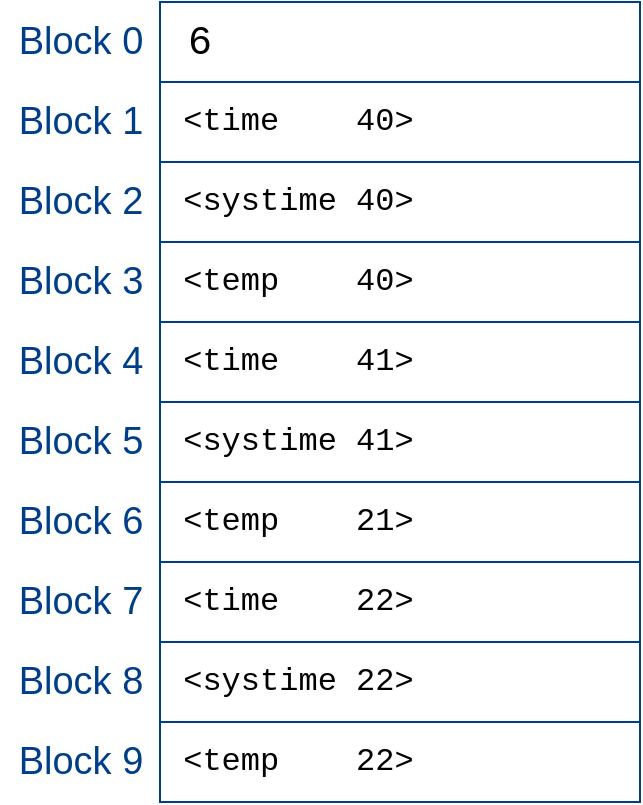 <mxfile version="13.9.2" type="device"><diagram id="4DSGgsBWO9hQr1j45Edj" name="Page-1"><mxGraphModel dx="868" dy="458" grid="1" gridSize="10" guides="1" tooltips="1" connect="1" arrows="1" fold="1" page="1" pageScale="1" pageWidth="1169" pageHeight="827" math="0" shadow="0"><root><mxCell id="0"/><mxCell id="1" parent="0"/><mxCell id="rgmP7HP58sMP_aUPhUx1-1" value="&lt;font style=&quot;font-size: 20px&quot;&gt;&amp;nbsp;6&lt;/font&gt;" style="rounded=0;whiteSpace=wrap;html=1;align=left;fontSize=16;fontFamily=Courier New;strokeColor=#003F88;" parent="1" vertex="1"><mxGeometry x="240" y="120" width="240" height="40" as="geometry"/></mxCell><mxCell id="rgmP7HP58sMP_aUPhUx1-5" value="Block 0" style="text;html=1;align=center;verticalAlign=middle;resizable=0;points=[];autosize=1;fontSize=19;fontColor=#003F88;" parent="1" vertex="1"><mxGeometry x="160" y="125" width="80" height="30" as="geometry"/></mxCell><mxCell id="rgmP7HP58sMP_aUPhUx1-9" value="&amp;nbsp;&amp;lt;time&amp;nbsp;&amp;nbsp;&amp;nbsp; 40&amp;gt;" style="rounded=0;whiteSpace=wrap;html=1;align=left;fontSize=16;fontFamily=Courier New;strokeColor=#003F88;" parent="1" vertex="1"><mxGeometry x="240" y="160" width="240" height="40" as="geometry"/></mxCell><mxCell id="rgmP7HP58sMP_aUPhUx1-10" value="Block 1" style="text;html=1;align=center;verticalAlign=middle;resizable=0;points=[];autosize=1;fontSize=19;fontColor=#003F88;" parent="1" vertex="1"><mxGeometry x="160" y="165" width="80" height="30" as="geometry"/></mxCell><mxCell id="rgmP7HP58sMP_aUPhUx1-12" value="&amp;nbsp;&amp;lt;systime 40&amp;gt;" style="rounded=0;whiteSpace=wrap;html=1;align=left;fontSize=16;fontFamily=Courier New;strokeColor=#003F88;" parent="1" vertex="1"><mxGeometry x="240" y="200" width="240" height="40" as="geometry"/></mxCell><mxCell id="rgmP7HP58sMP_aUPhUx1-13" value="Block 2" style="text;html=1;align=center;verticalAlign=middle;resizable=0;points=[];autosize=1;fontSize=19;fontColor=#003F88;" parent="1" vertex="1"><mxGeometry x="160" y="205" width="80" height="30" as="geometry"/></mxCell><mxCell id="rgmP7HP58sMP_aUPhUx1-15" value="&amp;nbsp;&amp;lt;temp&amp;nbsp;&amp;nbsp;&amp;nbsp; 40&amp;gt;" style="rounded=0;whiteSpace=wrap;html=1;align=left;fontSize=16;fontFamily=Courier New;strokeColor=#003F88;" parent="1" vertex="1"><mxGeometry x="240" y="240" width="240" height="40" as="geometry"/></mxCell><mxCell id="rgmP7HP58sMP_aUPhUx1-16" value="Block 3" style="text;html=1;align=center;verticalAlign=middle;resizable=0;points=[];autosize=1;fontSize=19;fontColor=#003F88;" parent="1" vertex="1"><mxGeometry x="160" y="245" width="80" height="30" as="geometry"/></mxCell><mxCell id="rgmP7HP58sMP_aUPhUx1-18" value="&amp;nbsp;&amp;lt;time&amp;nbsp;&amp;nbsp;&amp;nbsp; 41&amp;gt;" style="rounded=0;whiteSpace=wrap;html=1;align=left;fontSize=16;fontFamily=Courier New;strokeColor=#003F88;" parent="1" vertex="1"><mxGeometry x="240" y="280" width="240" height="40" as="geometry"/></mxCell><mxCell id="rgmP7HP58sMP_aUPhUx1-19" value="Block 4" style="text;html=1;align=center;verticalAlign=middle;resizable=0;points=[];autosize=1;fontSize=19;fontColor=#003F88;" parent="1" vertex="1"><mxGeometry x="160" y="285" width="80" height="30" as="geometry"/></mxCell><mxCell id="rgmP7HP58sMP_aUPhUx1-21" value="&amp;nbsp;&amp;lt;systime 41&amp;gt;" style="rounded=0;whiteSpace=wrap;html=1;align=left;fontSize=16;fontFamily=Courier New;strokeColor=#003F88;" parent="1" vertex="1"><mxGeometry x="240" y="320" width="240" height="40" as="geometry"/></mxCell><mxCell id="rgmP7HP58sMP_aUPhUx1-22" value="Block 5" style="text;html=1;align=center;verticalAlign=middle;resizable=0;points=[];autosize=1;fontSize=19;fontColor=#003F88;" parent="1" vertex="1"><mxGeometry x="160" y="325" width="80" height="30" as="geometry"/></mxCell><mxCell id="rgmP7HP58sMP_aUPhUx1-24" value="&amp;nbsp;&amp;lt;temp&amp;nbsp;&amp;nbsp;&amp;nbsp; 21&amp;gt;" style="rounded=0;whiteSpace=wrap;html=1;align=left;fontSize=16;fontFamily=Courier New;strokeColor=#003F88;" parent="1" vertex="1"><mxGeometry x="240" y="360" width="240" height="40" as="geometry"/></mxCell><mxCell id="rgmP7HP58sMP_aUPhUx1-25" value="Block 6" style="text;html=1;align=center;verticalAlign=middle;resizable=0;points=[];autosize=1;fontSize=19;fontColor=#003F88;" parent="1" vertex="1"><mxGeometry x="160" y="365" width="80" height="30" as="geometry"/></mxCell><mxCell id="rgmP7HP58sMP_aUPhUx1-27" value="&amp;nbsp;&amp;lt;time&amp;nbsp;&amp;nbsp;&amp;nbsp; 22&amp;gt;" style="rounded=0;whiteSpace=wrap;html=1;align=left;fontSize=16;fontFamily=Courier New;strokeColor=#003F88;" parent="1" vertex="1"><mxGeometry x="240" y="400" width="240" height="40" as="geometry"/></mxCell><mxCell id="rgmP7HP58sMP_aUPhUx1-28" value="Block 7" style="text;html=1;align=center;verticalAlign=middle;resizable=0;points=[];autosize=1;fontSize=19;fontColor=#003F88;" parent="1" vertex="1"><mxGeometry x="160" y="405" width="80" height="30" as="geometry"/></mxCell><mxCell id="rgmP7HP58sMP_aUPhUx1-30" value="&amp;nbsp;&amp;lt;systime 22&amp;gt;" style="rounded=0;whiteSpace=wrap;html=1;align=left;fontSize=16;fontFamily=Courier New;strokeColor=#003F88;" parent="1" vertex="1"><mxGeometry x="240" y="440" width="240" height="40" as="geometry"/></mxCell><mxCell id="rgmP7HP58sMP_aUPhUx1-31" value="Block 8" style="text;html=1;align=center;verticalAlign=middle;resizable=0;points=[];autosize=1;fontSize=19;fontColor=#003F88;" parent="1" vertex="1"><mxGeometry x="160" y="445" width="80" height="30" as="geometry"/></mxCell><mxCell id="rgmP7HP58sMP_aUPhUx1-33" value="&amp;nbsp;&amp;lt;temp&amp;nbsp;&amp;nbsp;&amp;nbsp; 22&amp;gt;" style="rounded=0;whiteSpace=wrap;html=1;align=left;fontSize=16;fontFamily=Courier New;strokeColor=#003F88;" parent="1" vertex="1"><mxGeometry x="240" y="480" width="240" height="40" as="geometry"/></mxCell><mxCell id="rgmP7HP58sMP_aUPhUx1-34" value="Block 9" style="text;html=1;align=center;verticalAlign=middle;resizable=0;points=[];autosize=1;fontSize=19;fontColor=#003F88;" parent="1" vertex="1"><mxGeometry x="160" y="485" width="80" height="30" as="geometry"/></mxCell></root></mxGraphModel></diagram></mxfile>